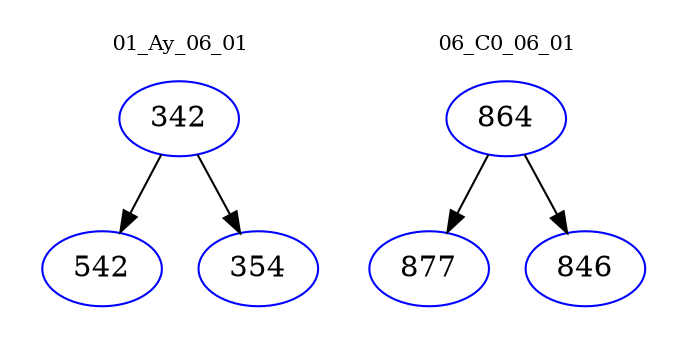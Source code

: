 digraph{
subgraph cluster_0 {
color = white
label = "01_Ay_06_01";
fontsize=10;
T0_342 [label="342", color="blue"]
T0_342 -> T0_542 [color="black"]
T0_542 [label="542", color="blue"]
T0_342 -> T0_354 [color="black"]
T0_354 [label="354", color="blue"]
}
subgraph cluster_1 {
color = white
label = "06_C0_06_01";
fontsize=10;
T1_864 [label="864", color="blue"]
T1_864 -> T1_877 [color="black"]
T1_877 [label="877", color="blue"]
T1_864 -> T1_846 [color="black"]
T1_846 [label="846", color="blue"]
}
}
